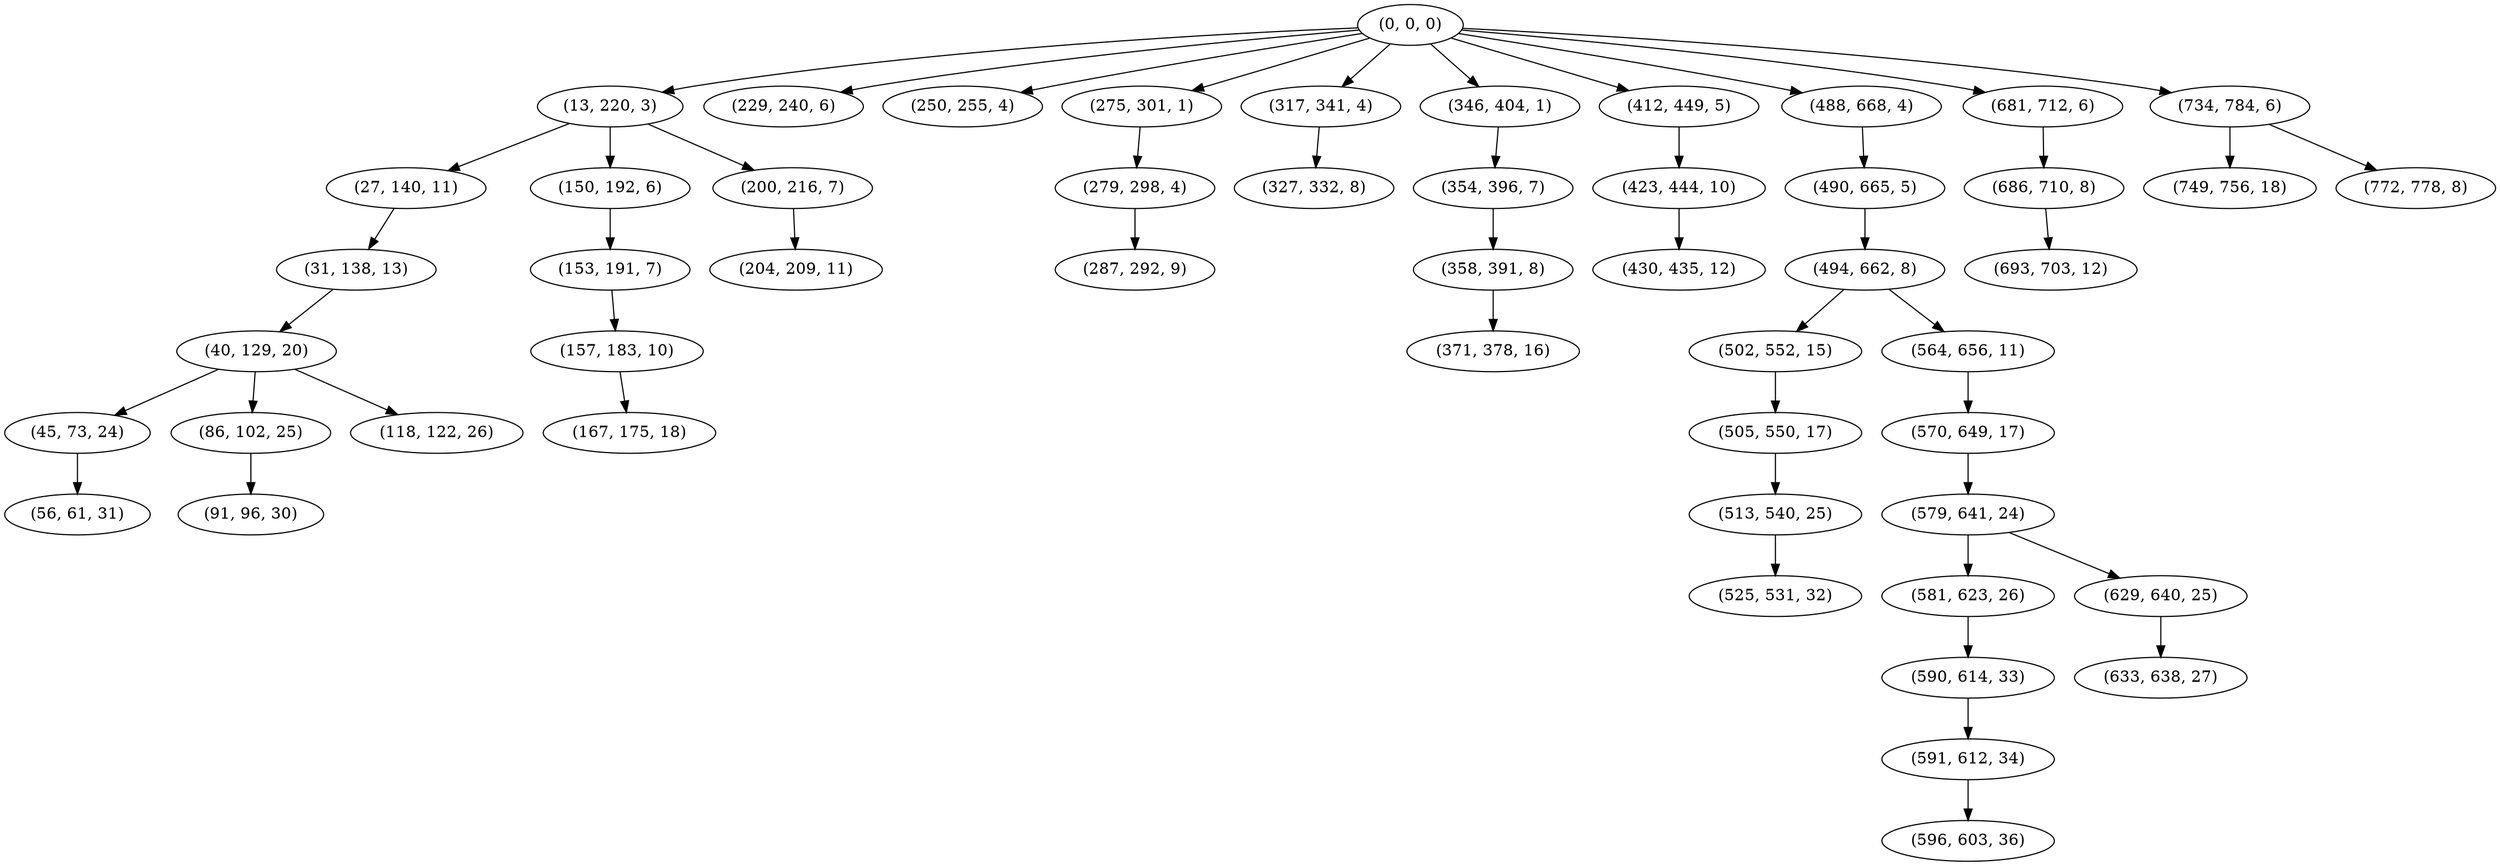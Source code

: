 digraph tree {
    "(0, 0, 0)";
    "(13, 220, 3)";
    "(27, 140, 11)";
    "(31, 138, 13)";
    "(40, 129, 20)";
    "(45, 73, 24)";
    "(56, 61, 31)";
    "(86, 102, 25)";
    "(91, 96, 30)";
    "(118, 122, 26)";
    "(150, 192, 6)";
    "(153, 191, 7)";
    "(157, 183, 10)";
    "(167, 175, 18)";
    "(200, 216, 7)";
    "(204, 209, 11)";
    "(229, 240, 6)";
    "(250, 255, 4)";
    "(275, 301, 1)";
    "(279, 298, 4)";
    "(287, 292, 9)";
    "(317, 341, 4)";
    "(327, 332, 8)";
    "(346, 404, 1)";
    "(354, 396, 7)";
    "(358, 391, 8)";
    "(371, 378, 16)";
    "(412, 449, 5)";
    "(423, 444, 10)";
    "(430, 435, 12)";
    "(488, 668, 4)";
    "(490, 665, 5)";
    "(494, 662, 8)";
    "(502, 552, 15)";
    "(505, 550, 17)";
    "(513, 540, 25)";
    "(525, 531, 32)";
    "(564, 656, 11)";
    "(570, 649, 17)";
    "(579, 641, 24)";
    "(581, 623, 26)";
    "(590, 614, 33)";
    "(591, 612, 34)";
    "(596, 603, 36)";
    "(629, 640, 25)";
    "(633, 638, 27)";
    "(681, 712, 6)";
    "(686, 710, 8)";
    "(693, 703, 12)";
    "(734, 784, 6)";
    "(749, 756, 18)";
    "(772, 778, 8)";
    "(0, 0, 0)" -> "(13, 220, 3)";
    "(0, 0, 0)" -> "(229, 240, 6)";
    "(0, 0, 0)" -> "(250, 255, 4)";
    "(0, 0, 0)" -> "(275, 301, 1)";
    "(0, 0, 0)" -> "(317, 341, 4)";
    "(0, 0, 0)" -> "(346, 404, 1)";
    "(0, 0, 0)" -> "(412, 449, 5)";
    "(0, 0, 0)" -> "(488, 668, 4)";
    "(0, 0, 0)" -> "(681, 712, 6)";
    "(0, 0, 0)" -> "(734, 784, 6)";
    "(13, 220, 3)" -> "(27, 140, 11)";
    "(13, 220, 3)" -> "(150, 192, 6)";
    "(13, 220, 3)" -> "(200, 216, 7)";
    "(27, 140, 11)" -> "(31, 138, 13)";
    "(31, 138, 13)" -> "(40, 129, 20)";
    "(40, 129, 20)" -> "(45, 73, 24)";
    "(40, 129, 20)" -> "(86, 102, 25)";
    "(40, 129, 20)" -> "(118, 122, 26)";
    "(45, 73, 24)" -> "(56, 61, 31)";
    "(86, 102, 25)" -> "(91, 96, 30)";
    "(150, 192, 6)" -> "(153, 191, 7)";
    "(153, 191, 7)" -> "(157, 183, 10)";
    "(157, 183, 10)" -> "(167, 175, 18)";
    "(200, 216, 7)" -> "(204, 209, 11)";
    "(275, 301, 1)" -> "(279, 298, 4)";
    "(279, 298, 4)" -> "(287, 292, 9)";
    "(317, 341, 4)" -> "(327, 332, 8)";
    "(346, 404, 1)" -> "(354, 396, 7)";
    "(354, 396, 7)" -> "(358, 391, 8)";
    "(358, 391, 8)" -> "(371, 378, 16)";
    "(412, 449, 5)" -> "(423, 444, 10)";
    "(423, 444, 10)" -> "(430, 435, 12)";
    "(488, 668, 4)" -> "(490, 665, 5)";
    "(490, 665, 5)" -> "(494, 662, 8)";
    "(494, 662, 8)" -> "(502, 552, 15)";
    "(494, 662, 8)" -> "(564, 656, 11)";
    "(502, 552, 15)" -> "(505, 550, 17)";
    "(505, 550, 17)" -> "(513, 540, 25)";
    "(513, 540, 25)" -> "(525, 531, 32)";
    "(564, 656, 11)" -> "(570, 649, 17)";
    "(570, 649, 17)" -> "(579, 641, 24)";
    "(579, 641, 24)" -> "(581, 623, 26)";
    "(579, 641, 24)" -> "(629, 640, 25)";
    "(581, 623, 26)" -> "(590, 614, 33)";
    "(590, 614, 33)" -> "(591, 612, 34)";
    "(591, 612, 34)" -> "(596, 603, 36)";
    "(629, 640, 25)" -> "(633, 638, 27)";
    "(681, 712, 6)" -> "(686, 710, 8)";
    "(686, 710, 8)" -> "(693, 703, 12)";
    "(734, 784, 6)" -> "(749, 756, 18)";
    "(734, 784, 6)" -> "(772, 778, 8)";
}
